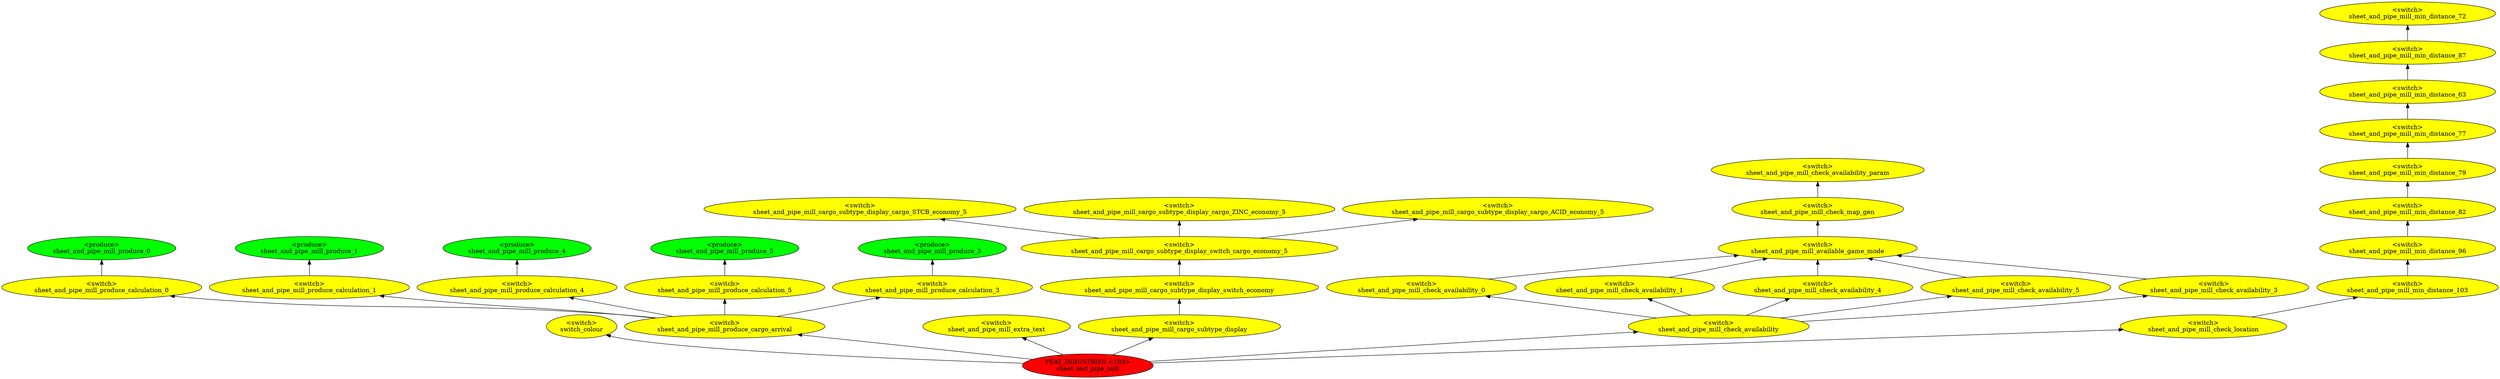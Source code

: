 digraph {
rankdir="BT"
switch_colour [fillcolor=yellow style="filled" label="<switch>\nswitch_colour"]
sheet_and_pipe_mill_produce_0 [fillcolor=green style="filled" label="<produce>\nsheet_and_pipe_mill_produce_0"]
sheet_and_pipe_mill_produce_calculation_0 [fillcolor=yellow style="filled" label="<switch>\nsheet_and_pipe_mill_produce_calculation_0"]
sheet_and_pipe_mill_produce_1 [fillcolor=green style="filled" label="<produce>\nsheet_and_pipe_mill_produce_1"]
sheet_and_pipe_mill_produce_calculation_1 [fillcolor=yellow style="filled" label="<switch>\nsheet_and_pipe_mill_produce_calculation_1"]
sheet_and_pipe_mill_produce_4 [fillcolor=green style="filled" label="<produce>\nsheet_and_pipe_mill_produce_4"]
sheet_and_pipe_mill_produce_calculation_4 [fillcolor=yellow style="filled" label="<switch>\nsheet_and_pipe_mill_produce_calculation_4"]
sheet_and_pipe_mill_produce_5 [fillcolor=green style="filled" label="<produce>\nsheet_and_pipe_mill_produce_5"]
sheet_and_pipe_mill_produce_calculation_5 [fillcolor=yellow style="filled" label="<switch>\nsheet_and_pipe_mill_produce_calculation_5"]
sheet_and_pipe_mill_produce_3 [fillcolor=green style="filled" label="<produce>\nsheet_and_pipe_mill_produce_3"]
sheet_and_pipe_mill_produce_calculation_3 [fillcolor=yellow style="filled" label="<switch>\nsheet_and_pipe_mill_produce_calculation_3"]
sheet_and_pipe_mill_produce_cargo_arrival [fillcolor=yellow style="filled" label="<switch>\nsheet_and_pipe_mill_produce_cargo_arrival"]
sheet_and_pipe_mill_extra_text [fillcolor=yellow style="filled" label="<switch>\nsheet_and_pipe_mill_extra_text"]
sheet_and_pipe_mill_cargo_subtype_display_cargo_STCB_economy_5 [fillcolor=yellow style="filled" label="<switch>\nsheet_and_pipe_mill_cargo_subtype_display_cargo_STCB_economy_5"]
sheet_and_pipe_mill_cargo_subtype_display_cargo_ZINC_economy_5 [fillcolor=yellow style="filled" label="<switch>\nsheet_and_pipe_mill_cargo_subtype_display_cargo_ZINC_economy_5"]
sheet_and_pipe_mill_cargo_subtype_display_cargo_ACID_economy_5 [fillcolor=yellow style="filled" label="<switch>\nsheet_and_pipe_mill_cargo_subtype_display_cargo_ACID_economy_5"]
sheet_and_pipe_mill_cargo_subtype_display_switch_cargo_economy_5 [fillcolor=yellow style="filled" label="<switch>\nsheet_and_pipe_mill_cargo_subtype_display_switch_cargo_economy_5"]
sheet_and_pipe_mill_cargo_subtype_display_switch_economy [fillcolor=yellow style="filled" label="<switch>\nsheet_and_pipe_mill_cargo_subtype_display_switch_economy"]
sheet_and_pipe_mill_cargo_subtype_display [fillcolor=yellow style="filled" label="<switch>\nsheet_and_pipe_mill_cargo_subtype_display"]
sheet_and_pipe_mill_check_availability_param [fillcolor=yellow style="filled" label="<switch>\nsheet_and_pipe_mill_check_availability_param"]
sheet_and_pipe_mill_check_map_gen [fillcolor=yellow style="filled" label="<switch>\nsheet_and_pipe_mill_check_map_gen"]
sheet_and_pipe_mill_available_game_mode [fillcolor=yellow style="filled" label="<switch>\nsheet_and_pipe_mill_available_game_mode"]
sheet_and_pipe_mill_check_availability_0 [fillcolor=yellow style="filled" label="<switch>\nsheet_and_pipe_mill_check_availability_0"]
sheet_and_pipe_mill_check_availability_1 [fillcolor=yellow style="filled" label="<switch>\nsheet_and_pipe_mill_check_availability_1"]
sheet_and_pipe_mill_check_availability_4 [fillcolor=yellow style="filled" label="<switch>\nsheet_and_pipe_mill_check_availability_4"]
sheet_and_pipe_mill_check_availability_5 [fillcolor=yellow style="filled" label="<switch>\nsheet_and_pipe_mill_check_availability_5"]
sheet_and_pipe_mill_check_availability_3 [fillcolor=yellow style="filled" label="<switch>\nsheet_and_pipe_mill_check_availability_3"]
sheet_and_pipe_mill_check_availability [fillcolor=yellow style="filled" label="<switch>\nsheet_and_pipe_mill_check_availability"]
sheet_and_pipe_mill_min_distance_72 [fillcolor=yellow style="filled" label="<switch>\nsheet_and_pipe_mill_min_distance_72"]
sheet_and_pipe_mill_min_distance_87 [fillcolor=yellow style="filled" label="<switch>\nsheet_and_pipe_mill_min_distance_87"]
sheet_and_pipe_mill_min_distance_63 [fillcolor=yellow style="filled" label="<switch>\nsheet_and_pipe_mill_min_distance_63"]
sheet_and_pipe_mill_min_distance_77 [fillcolor=yellow style="filled" label="<switch>\nsheet_and_pipe_mill_min_distance_77"]
sheet_and_pipe_mill_min_distance_79 [fillcolor=yellow style="filled" label="<switch>\nsheet_and_pipe_mill_min_distance_79"]
sheet_and_pipe_mill_min_distance_82 [fillcolor=yellow style="filled" label="<switch>\nsheet_and_pipe_mill_min_distance_82"]
sheet_and_pipe_mill_min_distance_96 [fillcolor=yellow style="filled" label="<switch>\nsheet_and_pipe_mill_min_distance_96"]
sheet_and_pipe_mill_min_distance_103 [fillcolor=yellow style="filled" label="<switch>\nsheet_and_pipe_mill_min_distance_103"]
sheet_and_pipe_mill_check_location [fillcolor=yellow style="filled" label="<switch>\nsheet_and_pipe_mill_check_location"]
sheet_and_pipe_mill [fillcolor=red style="filled" label="FEAT_INDUSTRIES <103>\nsheet_and_pipe_mill"]
sheet_and_pipe_mill_check_location->sheet_and_pipe_mill_min_distance_103
sheet_and_pipe_mill->sheet_and_pipe_mill_check_location
sheet_and_pipe_mill_min_distance_82->sheet_and_pipe_mill_min_distance_79
sheet_and_pipe_mill_check_availability_4->sheet_and_pipe_mill_available_game_mode
sheet_and_pipe_mill_check_availability_0->sheet_and_pipe_mill_available_game_mode
sheet_and_pipe_mill_produce_calculation_5->sheet_and_pipe_mill_produce_5
sheet_and_pipe_mill_min_distance_63->sheet_and_pipe_mill_min_distance_87
sheet_and_pipe_mill_produce_calculation_3->sheet_and_pipe_mill_produce_3
sheet_and_pipe_mill_min_distance_79->sheet_and_pipe_mill_min_distance_77
sheet_and_pipe_mill->sheet_and_pipe_mill_extra_text
sheet_and_pipe_mill_produce_cargo_arrival->sheet_and_pipe_mill_produce_calculation_4
sheet_and_pipe_mill_produce_cargo_arrival->sheet_and_pipe_mill_produce_calculation_1
sheet_and_pipe_mill_available_game_mode->sheet_and_pipe_mill_check_map_gen
sheet_and_pipe_mill_cargo_subtype_display_switch_cargo_economy_5->sheet_and_pipe_mill_cargo_subtype_display_cargo_ZINC_economy_5
sheet_and_pipe_mill_cargo_subtype_display_switch_cargo_economy_5->sheet_and_pipe_mill_cargo_subtype_display_cargo_STCB_economy_5
sheet_and_pipe_mill_check_availability->sheet_and_pipe_mill_check_availability_3
sheet_and_pipe_mill_min_distance_77->sheet_and_pipe_mill_min_distance_63
sheet_and_pipe_mill_check_availability_5->sheet_and_pipe_mill_available_game_mode
sheet_and_pipe_mill_produce_cargo_arrival->sheet_and_pipe_mill_produce_calculation_3
sheet_and_pipe_mill_check_availability->sheet_and_pipe_mill_check_availability_0
sheet_and_pipe_mill_min_distance_103->sheet_and_pipe_mill_min_distance_96
sheet_and_pipe_mill_produce_calculation_4->sheet_and_pipe_mill_produce_4
sheet_and_pipe_mill_cargo_subtype_display_switch_economy->sheet_and_pipe_mill_cargo_subtype_display_switch_cargo_economy_5
sheet_and_pipe_mill->sheet_and_pipe_mill_check_availability
sheet_and_pipe_mill_produce_cargo_arrival->sheet_and_pipe_mill_produce_calculation_5
sheet_and_pipe_mill_check_availability->sheet_and_pipe_mill_check_availability_5
sheet_and_pipe_mill->sheet_and_pipe_mill_produce_cargo_arrival
sheet_and_pipe_mill_min_distance_87->sheet_and_pipe_mill_min_distance_72
sheet_and_pipe_mill_check_map_gen->sheet_and_pipe_mill_check_availability_param
sheet_and_pipe_mill_check_availability_1->sheet_and_pipe_mill_available_game_mode
sheet_and_pipe_mill_check_availability_3->sheet_and_pipe_mill_available_game_mode
sheet_and_pipe_mill_cargo_subtype_display_switch_cargo_economy_5->sheet_and_pipe_mill_cargo_subtype_display_cargo_ACID_economy_5
sheet_and_pipe_mill->sheet_and_pipe_mill_cargo_subtype_display
sheet_and_pipe_mill_check_availability->sheet_and_pipe_mill_check_availability_4
sheet_and_pipe_mill_check_availability->sheet_and_pipe_mill_check_availability_1
sheet_and_pipe_mill_produce_calculation_0->sheet_and_pipe_mill_produce_0
sheet_and_pipe_mill_cargo_subtype_display->sheet_and_pipe_mill_cargo_subtype_display_switch_economy
sheet_and_pipe_mill->switch_colour
sheet_and_pipe_mill_produce_cargo_arrival->sheet_and_pipe_mill_produce_calculation_0
sheet_and_pipe_mill_min_distance_96->sheet_and_pipe_mill_min_distance_82
sheet_and_pipe_mill_produce_calculation_1->sheet_and_pipe_mill_produce_1
}
